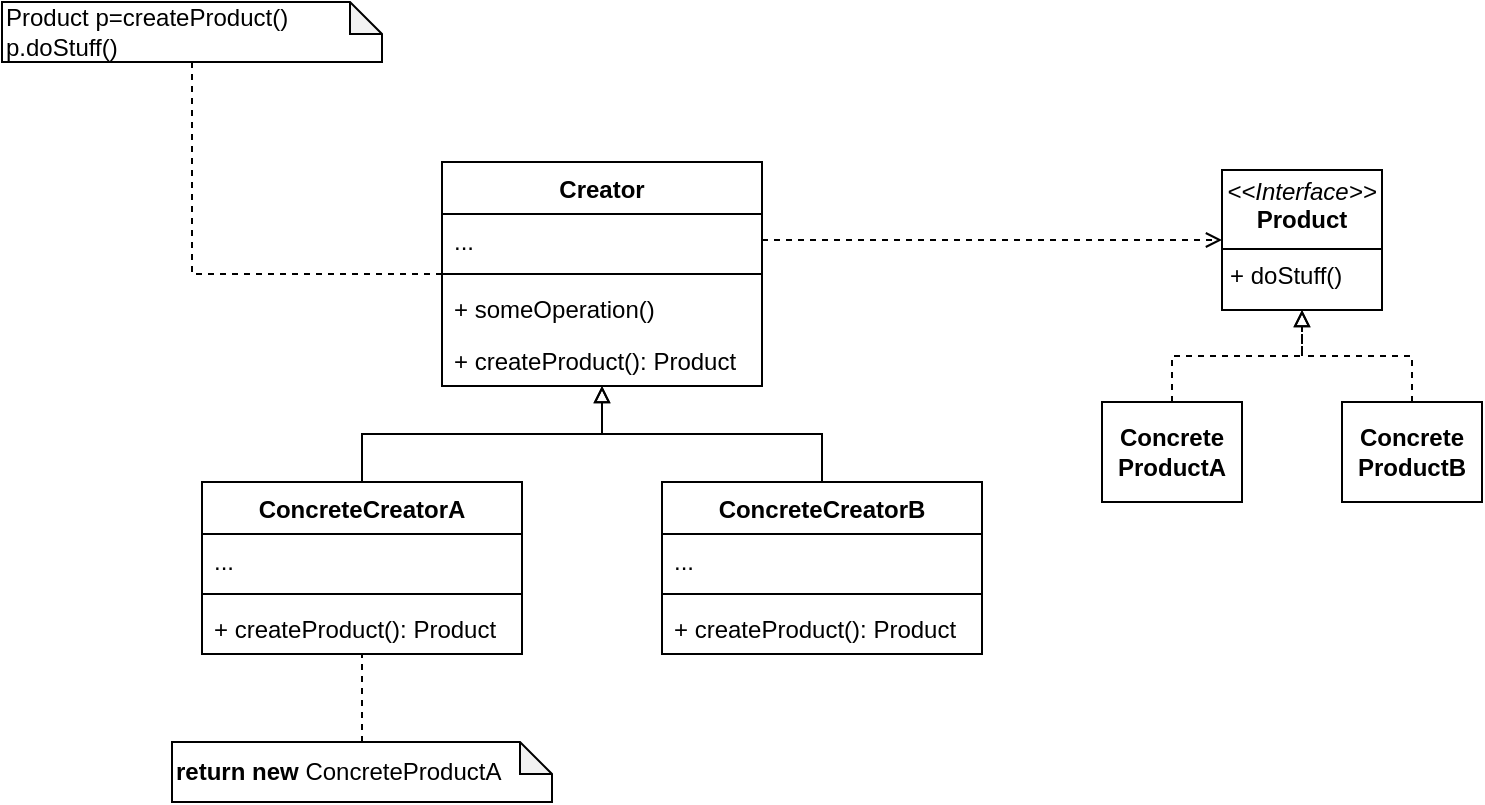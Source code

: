 <mxfile version="28.2.3" pages="3">
  <diagram name="Factory Method" id="kYHiMZBp8th3beZWm-x_">
    <mxGraphModel dx="1488" dy="959" grid="1" gridSize="10" guides="1" tooltips="1" connect="1" arrows="1" fold="1" page="1" pageScale="1" pageWidth="900" pageHeight="1600" math="0" shadow="0">
      <root>
        <mxCell id="0" />
        <mxCell id="1" parent="0" />
        <mxCell id="7alFnW5VCSSnhmshvdWJ-1" value="Creator" style="swimlane;fontStyle=1;align=center;verticalAlign=top;childLayout=stackLayout;horizontal=1;startSize=26;horizontalStack=0;resizeParent=1;resizeParentMax=0;resizeLast=0;collapsible=1;marginBottom=0;whiteSpace=wrap;html=1;" parent="1" vertex="1">
          <mxGeometry x="280" y="720" width="160" height="112" as="geometry" />
        </mxCell>
        <mxCell id="7alFnW5VCSSnhmshvdWJ-2" value="..." style="text;strokeColor=none;fillColor=none;align=left;verticalAlign=top;spacingLeft=4;spacingRight=4;overflow=hidden;rotatable=0;points=[[0,0.5],[1,0.5]];portConstraint=eastwest;whiteSpace=wrap;html=1;" parent="7alFnW5VCSSnhmshvdWJ-1" vertex="1">
          <mxGeometry y="26" width="160" height="26" as="geometry" />
        </mxCell>
        <mxCell id="7alFnW5VCSSnhmshvdWJ-3" value="" style="line;strokeWidth=1;fillColor=none;align=left;verticalAlign=middle;spacingTop=-1;spacingLeft=3;spacingRight=3;rotatable=0;labelPosition=right;points=[];portConstraint=eastwest;strokeColor=inherit;" parent="7alFnW5VCSSnhmshvdWJ-1" vertex="1">
          <mxGeometry y="52" width="160" height="8" as="geometry" />
        </mxCell>
        <mxCell id="7alFnW5VCSSnhmshvdWJ-4" value="+ someOperation()" style="text;strokeColor=none;fillColor=none;align=left;verticalAlign=top;spacingLeft=4;spacingRight=4;overflow=hidden;rotatable=0;points=[[0,0.5],[1,0.5]];portConstraint=eastwest;whiteSpace=wrap;html=1;" parent="7alFnW5VCSSnhmshvdWJ-1" vertex="1">
          <mxGeometry y="60" width="160" height="26" as="geometry" />
        </mxCell>
        <mxCell id="7alFnW5VCSSnhmshvdWJ-5" value="+ createProduct(): Product" style="text;strokeColor=none;fillColor=none;align=left;verticalAlign=top;spacingLeft=4;spacingRight=4;overflow=hidden;rotatable=0;points=[[0,0.5],[1,0.5]];portConstraint=eastwest;whiteSpace=wrap;html=1;" parent="7alFnW5VCSSnhmshvdWJ-1" vertex="1">
          <mxGeometry y="86" width="160" height="26" as="geometry" />
        </mxCell>
        <mxCell id="7alFnW5VCSSnhmshvdWJ-6" value="&lt;p style=&quot;margin:0px;margin-top:4px;text-align:center;&quot;&gt;&lt;i&gt;&amp;lt;&amp;lt;Interface&amp;gt;&amp;gt;&lt;/i&gt;&lt;br&gt;&lt;b&gt;Product&lt;/b&gt;&lt;/p&gt;&lt;hr size=&quot;1&quot; style=&quot;border-style:solid;&quot;&gt;&lt;p style=&quot;margin:0px;margin-left:4px;&quot;&gt;+ doStuff()&lt;/p&gt;" style="verticalAlign=top;align=left;overflow=fill;html=1;whiteSpace=wrap;" parent="1" vertex="1">
          <mxGeometry x="670" y="724" width="80" height="70" as="geometry" />
        </mxCell>
        <mxCell id="7alFnW5VCSSnhmshvdWJ-16" style="edgeStyle=orthogonalEdgeStyle;rounded=0;orthogonalLoop=1;jettySize=auto;html=1;endArrow=block;endFill=0;" parent="1" source="7alFnW5VCSSnhmshvdWJ-7" target="7alFnW5VCSSnhmshvdWJ-1" edge="1">
          <mxGeometry relative="1" as="geometry" />
        </mxCell>
        <mxCell id="7alFnW5VCSSnhmshvdWJ-7" value="ConcreteCreatorA" style="swimlane;fontStyle=1;align=center;verticalAlign=top;childLayout=stackLayout;horizontal=1;startSize=26;horizontalStack=0;resizeParent=1;resizeParentMax=0;resizeLast=0;collapsible=1;marginBottom=0;whiteSpace=wrap;html=1;" parent="1" vertex="1">
          <mxGeometry x="160" y="880" width="160" height="86" as="geometry" />
        </mxCell>
        <mxCell id="7alFnW5VCSSnhmshvdWJ-8" value="..." style="text;strokeColor=none;fillColor=none;align=left;verticalAlign=top;spacingLeft=4;spacingRight=4;overflow=hidden;rotatable=0;points=[[0,0.5],[1,0.5]];portConstraint=eastwest;whiteSpace=wrap;html=1;" parent="7alFnW5VCSSnhmshvdWJ-7" vertex="1">
          <mxGeometry y="26" width="160" height="26" as="geometry" />
        </mxCell>
        <mxCell id="7alFnW5VCSSnhmshvdWJ-9" value="" style="line;strokeWidth=1;fillColor=none;align=left;verticalAlign=middle;spacingTop=-1;spacingLeft=3;spacingRight=3;rotatable=0;labelPosition=right;points=[];portConstraint=eastwest;strokeColor=inherit;" parent="7alFnW5VCSSnhmshvdWJ-7" vertex="1">
          <mxGeometry y="52" width="160" height="8" as="geometry" />
        </mxCell>
        <mxCell id="7alFnW5VCSSnhmshvdWJ-11" value="+ createProduct(): Product" style="text;strokeColor=none;fillColor=none;align=left;verticalAlign=top;spacingLeft=4;spacingRight=4;overflow=hidden;rotatable=0;points=[[0,0.5],[1,0.5]];portConstraint=eastwest;whiteSpace=wrap;html=1;" parent="7alFnW5VCSSnhmshvdWJ-7" vertex="1">
          <mxGeometry y="60" width="160" height="26" as="geometry" />
        </mxCell>
        <mxCell id="7alFnW5VCSSnhmshvdWJ-17" style="edgeStyle=orthogonalEdgeStyle;rounded=0;orthogonalLoop=1;jettySize=auto;html=1;endArrow=block;endFill=0;" parent="1" source="7alFnW5VCSSnhmshvdWJ-12" target="7alFnW5VCSSnhmshvdWJ-1" edge="1">
          <mxGeometry relative="1" as="geometry" />
        </mxCell>
        <mxCell id="7alFnW5VCSSnhmshvdWJ-12" value="ConcreteCreatorB" style="swimlane;fontStyle=1;align=center;verticalAlign=top;childLayout=stackLayout;horizontal=1;startSize=26;horizontalStack=0;resizeParent=1;resizeParentMax=0;resizeLast=0;collapsible=1;marginBottom=0;whiteSpace=wrap;html=1;" parent="1" vertex="1">
          <mxGeometry x="390" y="880" width="160" height="86" as="geometry" />
        </mxCell>
        <mxCell id="7alFnW5VCSSnhmshvdWJ-13" value="..." style="text;strokeColor=none;fillColor=none;align=left;verticalAlign=top;spacingLeft=4;spacingRight=4;overflow=hidden;rotatable=0;points=[[0,0.5],[1,0.5]];portConstraint=eastwest;whiteSpace=wrap;html=1;" parent="7alFnW5VCSSnhmshvdWJ-12" vertex="1">
          <mxGeometry y="26" width="160" height="26" as="geometry" />
        </mxCell>
        <mxCell id="7alFnW5VCSSnhmshvdWJ-14" value="" style="line;strokeWidth=1;fillColor=none;align=left;verticalAlign=middle;spacingTop=-1;spacingLeft=3;spacingRight=3;rotatable=0;labelPosition=right;points=[];portConstraint=eastwest;strokeColor=inherit;" parent="7alFnW5VCSSnhmshvdWJ-12" vertex="1">
          <mxGeometry y="52" width="160" height="8" as="geometry" />
        </mxCell>
        <mxCell id="7alFnW5VCSSnhmshvdWJ-15" value="+ createProduct(): Product" style="text;strokeColor=none;fillColor=none;align=left;verticalAlign=top;spacingLeft=4;spacingRight=4;overflow=hidden;rotatable=0;points=[[0,0.5],[1,0.5]];portConstraint=eastwest;whiteSpace=wrap;html=1;" parent="7alFnW5VCSSnhmshvdWJ-12" vertex="1">
          <mxGeometry y="60" width="160" height="26" as="geometry" />
        </mxCell>
        <mxCell id="7alFnW5VCSSnhmshvdWJ-24" style="edgeStyle=orthogonalEdgeStyle;rounded=0;orthogonalLoop=1;jettySize=auto;html=1;endArrow=block;endFill=0;dashed=1;" parent="1" source="7alFnW5VCSSnhmshvdWJ-22" target="7alFnW5VCSSnhmshvdWJ-6" edge="1">
          <mxGeometry relative="1" as="geometry" />
        </mxCell>
        <mxCell id="7alFnW5VCSSnhmshvdWJ-22" value="&lt;b&gt;Concrete&lt;/b&gt;&lt;div&gt;&lt;b&gt;ProductA&lt;/b&gt;&lt;/div&gt;" style="html=1;whiteSpace=wrap;" parent="1" vertex="1">
          <mxGeometry x="610" y="840" width="70" height="50" as="geometry" />
        </mxCell>
        <mxCell id="7alFnW5VCSSnhmshvdWJ-25" style="edgeStyle=orthogonalEdgeStyle;rounded=0;orthogonalLoop=1;jettySize=auto;html=1;endArrow=block;endFill=0;dashed=1;" parent="1" source="7alFnW5VCSSnhmshvdWJ-23" target="7alFnW5VCSSnhmshvdWJ-6" edge="1">
          <mxGeometry relative="1" as="geometry" />
        </mxCell>
        <mxCell id="7alFnW5VCSSnhmshvdWJ-23" value="&lt;b&gt;Concrete&lt;/b&gt;&lt;div&gt;&lt;b&gt;ProductB&lt;/b&gt;&lt;/div&gt;" style="html=1;whiteSpace=wrap;" parent="1" vertex="1">
          <mxGeometry x="730" y="840" width="70" height="50" as="geometry" />
        </mxCell>
        <mxCell id="7alFnW5VCSSnhmshvdWJ-26" style="edgeStyle=orthogonalEdgeStyle;rounded=0;orthogonalLoop=1;jettySize=auto;html=1;endArrow=open;endFill=0;dashed=1;" parent="1" source="7alFnW5VCSSnhmshvdWJ-2" target="7alFnW5VCSSnhmshvdWJ-6" edge="1">
          <mxGeometry relative="1" as="geometry" />
        </mxCell>
        <mxCell id="7alFnW5VCSSnhmshvdWJ-28" style="edgeStyle=orthogonalEdgeStyle;rounded=0;orthogonalLoop=1;jettySize=auto;html=1;endArrow=none;endFill=0;dashed=1;" parent="1" source="7alFnW5VCSSnhmshvdWJ-27" target="7alFnW5VCSSnhmshvdWJ-7" edge="1">
          <mxGeometry relative="1" as="geometry">
            <Array as="points">
              <mxPoint x="240" y="980" />
              <mxPoint x="240" y="980" />
            </Array>
          </mxGeometry>
        </mxCell>
        <mxCell id="7alFnW5VCSSnhmshvdWJ-27" value="&lt;b&gt;return new &lt;/b&gt;ConcreteProductA" style="shape=note;whiteSpace=wrap;html=1;backgroundOutline=1;darkOpacity=0.05;size=16;align=left;" parent="1" vertex="1">
          <mxGeometry x="145" y="1010" width="190" height="30" as="geometry" />
        </mxCell>
        <mxCell id="7alFnW5VCSSnhmshvdWJ-29" value="Product p=createProduct()&lt;div&gt;p.doStuff()&lt;/div&gt;" style="shape=note;whiteSpace=wrap;html=1;backgroundOutline=1;darkOpacity=0.05;size=16;align=left;" parent="1" vertex="1">
          <mxGeometry x="60" y="640" width="190" height="30" as="geometry" />
        </mxCell>
        <mxCell id="7alFnW5VCSSnhmshvdWJ-30" style="edgeStyle=orthogonalEdgeStyle;rounded=0;orthogonalLoop=1;jettySize=auto;html=1;endArrow=none;endFill=0;dashed=1;" parent="1" source="7alFnW5VCSSnhmshvdWJ-1" target="7alFnW5VCSSnhmshvdWJ-29" edge="1">
          <mxGeometry relative="1" as="geometry">
            <mxPoint x="120" y="764" as="sourcePoint" />
            <mxPoint x="120" y="720" as="targetPoint" />
            <Array as="points" />
          </mxGeometry>
        </mxCell>
      </root>
    </mxGraphModel>
  </diagram>
  <diagram id="WYg5YnR3qNkvlIl_tSnX" name="Abstract Factory">
    <mxGraphModel dx="1026" dy="661" grid="1" gridSize="10" guides="1" tooltips="1" connect="1" arrows="1" fold="1" page="1" pageScale="1" pageWidth="900" pageHeight="1600" math="0" shadow="0">
      <root>
        <mxCell id="0" />
        <mxCell id="1" parent="0" />
        <mxCell id="iEs2ZPAvLxiQu3NXIdhM-13" style="edgeStyle=orthogonalEdgeStyle;rounded=0;orthogonalLoop=1;jettySize=auto;html=1;endArrow=open;endFill=0;dashed=1;" edge="1" parent="1" source="cqnd3F6IRIgU9M_BcA-T-1" target="iEs2ZPAvLxiQu3NXIdhM-3">
          <mxGeometry relative="1" as="geometry">
            <Array as="points">
              <mxPoint x="385" y="290" />
            </Array>
          </mxGeometry>
        </mxCell>
        <mxCell id="iEs2ZPAvLxiQu3NXIdhM-15" style="edgeStyle=orthogonalEdgeStyle;rounded=0;orthogonalLoop=1;jettySize=auto;html=1;endArrow=block;endFill=0;dashed=1;" edge="1" parent="1" source="cqnd3F6IRIgU9M_BcA-T-1" target="cqnd3F6IRIgU9M_BcA-T-12">
          <mxGeometry relative="1" as="geometry" />
        </mxCell>
        <mxCell id="cqnd3F6IRIgU9M_BcA-T-1" value="ConcreteFactory1" style="swimlane;fontStyle=1;align=center;verticalAlign=top;childLayout=stackLayout;horizontal=1;startSize=26;horizontalStack=0;resizeParent=1;resizeParentMax=0;resizeLast=0;collapsible=1;marginBottom=0;whiteSpace=wrap;html=1;" vertex="1" parent="1">
          <mxGeometry x="510" y="250" width="180" height="112" as="geometry" />
        </mxCell>
        <mxCell id="cqnd3F6IRIgU9M_BcA-T-2" value="..." style="text;strokeColor=none;fillColor=none;align=left;verticalAlign=top;spacingLeft=4;spacingRight=4;overflow=hidden;rotatable=0;points=[[0,0.5],[1,0.5]];portConstraint=eastwest;whiteSpace=wrap;html=1;" vertex="1" parent="cqnd3F6IRIgU9M_BcA-T-1">
          <mxGeometry y="26" width="180" height="26" as="geometry" />
        </mxCell>
        <mxCell id="cqnd3F6IRIgU9M_BcA-T-3" value="" style="line;strokeWidth=1;fillColor=none;align=left;verticalAlign=middle;spacingTop=-1;spacingLeft=3;spacingRight=3;rotatable=0;labelPosition=right;points=[];portConstraint=eastwest;strokeColor=inherit;" vertex="1" parent="cqnd3F6IRIgU9M_BcA-T-1">
          <mxGeometry y="52" width="180" height="8" as="geometry" />
        </mxCell>
        <mxCell id="cqnd3F6IRIgU9M_BcA-T-5" value="+ createProductA(): ProductA" style="text;strokeColor=none;fillColor=none;align=left;verticalAlign=top;spacingLeft=4;spacingRight=4;overflow=hidden;rotatable=0;points=[[0,0.5],[1,0.5]];portConstraint=eastwest;whiteSpace=wrap;html=1;" vertex="1" parent="cqnd3F6IRIgU9M_BcA-T-1">
          <mxGeometry y="60" width="180" height="26" as="geometry" />
        </mxCell>
        <mxCell id="cqnd3F6IRIgU9M_BcA-T-6" value="+ createProductB(): ProductB" style="text;strokeColor=none;fillColor=none;align=left;verticalAlign=top;spacingLeft=4;spacingRight=4;overflow=hidden;rotatable=0;points=[[0,0.5],[1,0.5]];portConstraint=eastwest;whiteSpace=wrap;html=1;" vertex="1" parent="cqnd3F6IRIgU9M_BcA-T-1">
          <mxGeometry y="86" width="180" height="26" as="geometry" />
        </mxCell>
        <mxCell id="iEs2ZPAvLxiQu3NXIdhM-11" style="edgeStyle=orthogonalEdgeStyle;rounded=0;orthogonalLoop=1;jettySize=auto;html=1;endArrow=open;endFill=0;dashed=1;" edge="1" parent="1" source="cqnd3F6IRIgU9M_BcA-T-7" target="iEs2ZPAvLxiQu3NXIdhM-5">
          <mxGeometry relative="1" as="geometry">
            <Array as="points">
              <mxPoint x="385" y="616" />
            </Array>
          </mxGeometry>
        </mxCell>
        <mxCell id="iEs2ZPAvLxiQu3NXIdhM-12" style="edgeStyle=orthogonalEdgeStyle;rounded=0;orthogonalLoop=1;jettySize=auto;html=1;endArrow=open;endFill=0;dashed=1;" edge="1" parent="1" source="cqnd3F6IRIgU9M_BcA-T-7" target="iEs2ZPAvLxiQu3NXIdhM-4">
          <mxGeometry relative="1" as="geometry">
            <Array as="points">
              <mxPoint x="285" y="616" />
            </Array>
          </mxGeometry>
        </mxCell>
        <mxCell id="iEs2ZPAvLxiQu3NXIdhM-16" style="edgeStyle=orthogonalEdgeStyle;rounded=0;orthogonalLoop=1;jettySize=auto;html=1;endArrow=block;endFill=0;dashed=1;" edge="1" parent="1" source="cqnd3F6IRIgU9M_BcA-T-7" target="cqnd3F6IRIgU9M_BcA-T-12">
          <mxGeometry relative="1" as="geometry" />
        </mxCell>
        <mxCell id="cqnd3F6IRIgU9M_BcA-T-7" value="ConcreteFactory2" style="swimlane;fontStyle=1;align=center;verticalAlign=top;childLayout=stackLayout;horizontal=1;startSize=26;horizontalStack=0;resizeParent=1;resizeParentMax=0;resizeLast=0;collapsible=1;marginBottom=0;whiteSpace=wrap;html=1;" vertex="1" parent="1">
          <mxGeometry x="510" y="560" width="180" height="112" as="geometry" />
        </mxCell>
        <mxCell id="cqnd3F6IRIgU9M_BcA-T-8" value="..." style="text;strokeColor=none;fillColor=none;align=left;verticalAlign=top;spacingLeft=4;spacingRight=4;overflow=hidden;rotatable=0;points=[[0,0.5],[1,0.5]];portConstraint=eastwest;whiteSpace=wrap;html=1;" vertex="1" parent="cqnd3F6IRIgU9M_BcA-T-7">
          <mxGeometry y="26" width="180" height="26" as="geometry" />
        </mxCell>
        <mxCell id="cqnd3F6IRIgU9M_BcA-T-9" value="" style="line;strokeWidth=1;fillColor=none;align=left;verticalAlign=middle;spacingTop=-1;spacingLeft=3;spacingRight=3;rotatable=0;labelPosition=right;points=[];portConstraint=eastwest;strokeColor=inherit;" vertex="1" parent="cqnd3F6IRIgU9M_BcA-T-7">
          <mxGeometry y="52" width="180" height="8" as="geometry" />
        </mxCell>
        <mxCell id="cqnd3F6IRIgU9M_BcA-T-10" value="+ createProductA(): ProductA" style="text;strokeColor=none;fillColor=none;align=left;verticalAlign=top;spacingLeft=4;spacingRight=4;overflow=hidden;rotatable=0;points=[[0,0.5],[1,0.5]];portConstraint=eastwest;whiteSpace=wrap;html=1;" vertex="1" parent="cqnd3F6IRIgU9M_BcA-T-7">
          <mxGeometry y="60" width="180" height="26" as="geometry" />
        </mxCell>
        <mxCell id="cqnd3F6IRIgU9M_BcA-T-11" value="+ createProductB(): ProductB" style="text;strokeColor=none;fillColor=none;align=left;verticalAlign=top;spacingLeft=4;spacingRight=4;overflow=hidden;rotatable=0;points=[[0,0.5],[1,0.5]];portConstraint=eastwest;whiteSpace=wrap;html=1;" vertex="1" parent="cqnd3F6IRIgU9M_BcA-T-7">
          <mxGeometry y="86" width="180" height="26" as="geometry" />
        </mxCell>
        <mxCell id="cqnd3F6IRIgU9M_BcA-T-12" value="&lt;p style=&quot;margin:0px;margin-top:4px;text-align:center;&quot;&gt;&lt;i&gt;&amp;lt;&amp;lt;Interface&amp;gt;&amp;gt;&lt;/i&gt;&lt;br&gt;&lt;b&gt;AbstractFactory&lt;/b&gt;&lt;/p&gt;&lt;hr size=&quot;1&quot; style=&quot;border-style:solid;&quot;&gt;&lt;p style=&quot;margin:0px;margin-left:4px;&quot;&gt;&lt;/p&gt;&lt;p style=&quot;margin:0px;margin-left:4px;&quot;&gt;+ createProductA(): ProductA&lt;/p&gt;&lt;p style=&quot;margin:0px;margin-left:4px;&quot;&gt;+ createProductB(): ProductB&lt;/p&gt;" style="verticalAlign=top;align=left;overflow=fill;html=1;whiteSpace=wrap;" vertex="1" parent="1">
          <mxGeometry x="510" y="411" width="180" height="90" as="geometry" />
        </mxCell>
        <mxCell id="iEs2ZPAvLxiQu3NXIdhM-24" style="edgeStyle=orthogonalEdgeStyle;rounded=0;orthogonalLoop=1;jettySize=auto;html=1;endArrow=open;endFill=0;" edge="1" parent="1" source="cqnd3F6IRIgU9M_BcA-T-13" target="cqnd3F6IRIgU9M_BcA-T-12">
          <mxGeometry relative="1" as="geometry" />
        </mxCell>
        <mxCell id="cqnd3F6IRIgU9M_BcA-T-13" value="Client" style="swimlane;fontStyle=1;align=center;verticalAlign=top;childLayout=stackLayout;horizontal=1;startSize=26;horizontalStack=0;resizeParent=1;resizeParentMax=0;resizeLast=0;collapsible=1;marginBottom=0;whiteSpace=wrap;html=1;" vertex="1" parent="1">
          <mxGeometry x="760" y="400" width="180" height="112" as="geometry" />
        </mxCell>
        <mxCell id="cqnd3F6IRIgU9M_BcA-T-14" value="- factory: AbstractFactory" style="text;strokeColor=none;fillColor=none;align=left;verticalAlign=top;spacingLeft=4;spacingRight=4;overflow=hidden;rotatable=0;points=[[0,0.5],[1,0.5]];portConstraint=eastwest;whiteSpace=wrap;html=1;" vertex="1" parent="cqnd3F6IRIgU9M_BcA-T-13">
          <mxGeometry y="26" width="180" height="26" as="geometry" />
        </mxCell>
        <mxCell id="cqnd3F6IRIgU9M_BcA-T-15" value="" style="line;strokeWidth=1;fillColor=none;align=left;verticalAlign=middle;spacingTop=-1;spacingLeft=3;spacingRight=3;rotatable=0;labelPosition=right;points=[];portConstraint=eastwest;strokeColor=inherit;" vertex="1" parent="cqnd3F6IRIgU9M_BcA-T-13">
          <mxGeometry y="52" width="180" height="8" as="geometry" />
        </mxCell>
        <mxCell id="cqnd3F6IRIgU9M_BcA-T-16" value="+ Client(f: AbstractFactory)" style="text;strokeColor=none;fillColor=none;align=left;verticalAlign=top;spacingLeft=4;spacingRight=4;overflow=hidden;rotatable=0;points=[[0,0.5],[1,0.5]];portConstraint=eastwest;whiteSpace=wrap;html=1;" vertex="1" parent="cqnd3F6IRIgU9M_BcA-T-13">
          <mxGeometry y="60" width="180" height="26" as="geometry" />
        </mxCell>
        <mxCell id="cqnd3F6IRIgU9M_BcA-T-17" value="+ someOperation()" style="text;strokeColor=none;fillColor=none;align=left;verticalAlign=top;spacingLeft=4;spacingRight=4;overflow=hidden;rotatable=0;points=[[0,0.5],[1,0.5]];portConstraint=eastwest;whiteSpace=wrap;html=1;" vertex="1" parent="cqnd3F6IRIgU9M_BcA-T-13">
          <mxGeometry y="86" width="180" height="26" as="geometry" />
        </mxCell>
        <mxCell id="iEs2ZPAvLxiQu3NXIdhM-23" style="edgeStyle=orthogonalEdgeStyle;rounded=0;orthogonalLoop=1;jettySize=auto;html=1;dashed=1;endArrow=none;endFill=0;" edge="1" parent="1" source="iEs2ZPAvLxiQu3NXIdhM-1" target="cqnd3F6IRIgU9M_BcA-T-13">
          <mxGeometry relative="1" as="geometry" />
        </mxCell>
        <mxCell id="iEs2ZPAvLxiQu3NXIdhM-1" value="ProductA pa=factory.createProductA()" style="shape=note;whiteSpace=wrap;html=1;backgroundOutline=1;darkOpacity=0.05;size=16;align=left;" vertex="1" parent="1">
          <mxGeometry x="737.5" y="580" width="225" height="30" as="geometry" />
        </mxCell>
        <mxCell id="iEs2ZPAvLxiQu3NXIdhM-20" style="edgeStyle=orthogonalEdgeStyle;rounded=0;orthogonalLoop=1;jettySize=auto;html=1;endArrow=block;endFill=0;" edge="1" parent="1" source="iEs2ZPAvLxiQu3NXIdhM-2" target="iEs2ZPAvLxiQu3NXIdhM-6">
          <mxGeometry relative="1" as="geometry" />
        </mxCell>
        <mxCell id="iEs2ZPAvLxiQu3NXIdhM-2" value="&lt;b&gt;Concrete&lt;/b&gt;&lt;div&gt;&lt;b&gt;ProductA1&lt;/b&gt;&lt;/div&gt;" style="html=1;whiteSpace=wrap;" vertex="1" parent="1">
          <mxGeometry x="250" y="342" width="70" height="48" as="geometry" />
        </mxCell>
        <mxCell id="iEs2ZPAvLxiQu3NXIdhM-19" style="edgeStyle=orthogonalEdgeStyle;rounded=0;orthogonalLoop=1;jettySize=auto;html=1;endArrow=block;endFill=0;" edge="1" parent="1" source="iEs2ZPAvLxiQu3NXIdhM-3" target="iEs2ZPAvLxiQu3NXIdhM-7">
          <mxGeometry relative="1" as="geometry" />
        </mxCell>
        <mxCell id="iEs2ZPAvLxiQu3NXIdhM-3" value="&lt;b&gt;Concrete&lt;/b&gt;&lt;div&gt;&lt;b&gt;ProductB1&lt;/b&gt;&lt;/div&gt;" style="html=1;whiteSpace=wrap;" vertex="1" parent="1">
          <mxGeometry x="350" y="342" width="70" height="48" as="geometry" />
        </mxCell>
        <mxCell id="iEs2ZPAvLxiQu3NXIdhM-21" style="edgeStyle=orthogonalEdgeStyle;rounded=0;orthogonalLoop=1;jettySize=auto;html=1;endArrow=block;endFill=0;" edge="1" parent="1" source="iEs2ZPAvLxiQu3NXIdhM-4" target="iEs2ZPAvLxiQu3NXIdhM-6">
          <mxGeometry relative="1" as="geometry" />
        </mxCell>
        <mxCell id="iEs2ZPAvLxiQu3NXIdhM-4" value="&lt;b&gt;Concrete&lt;/b&gt;&lt;div&gt;&lt;b&gt;ProductA2&lt;/b&gt;&lt;/div&gt;" style="html=1;whiteSpace=wrap;" vertex="1" parent="1">
          <mxGeometry x="250" y="512" width="70" height="48" as="geometry" />
        </mxCell>
        <mxCell id="iEs2ZPAvLxiQu3NXIdhM-22" style="edgeStyle=orthogonalEdgeStyle;rounded=0;orthogonalLoop=1;jettySize=auto;html=1;endArrow=block;endFill=0;" edge="1" parent="1" source="iEs2ZPAvLxiQu3NXIdhM-5" target="iEs2ZPAvLxiQu3NXIdhM-7">
          <mxGeometry relative="1" as="geometry" />
        </mxCell>
        <mxCell id="iEs2ZPAvLxiQu3NXIdhM-5" value="&lt;b&gt;Concrete&lt;/b&gt;&lt;div&gt;&lt;b&gt;ProductB2&lt;/b&gt;&lt;/div&gt;" style="html=1;whiteSpace=wrap;" vertex="1" parent="1">
          <mxGeometry x="350" y="512" width="70" height="48" as="geometry" />
        </mxCell>
        <mxCell id="iEs2ZPAvLxiQu3NXIdhM-6" value="&lt;div&gt;&lt;b&gt;Abstract&lt;/b&gt;&lt;/div&gt;&lt;div&gt;&lt;b&gt;ProductA1&lt;/b&gt;&lt;/div&gt;" style="html=1;whiteSpace=wrap;" vertex="1" parent="1">
          <mxGeometry x="250" y="429" width="70" height="48" as="geometry" />
        </mxCell>
        <mxCell id="iEs2ZPAvLxiQu3NXIdhM-7" value="&lt;div&gt;&lt;b&gt;Abstract&lt;/b&gt;&lt;/div&gt;&lt;div&gt;&lt;b&gt;ProductA1&lt;/b&gt;&lt;/div&gt;" style="html=1;whiteSpace=wrap;" vertex="1" parent="1">
          <mxGeometry x="350" y="429" width="70" height="48" as="geometry" />
        </mxCell>
        <mxCell id="iEs2ZPAvLxiQu3NXIdhM-9" style="edgeStyle=orthogonalEdgeStyle;rounded=0;orthogonalLoop=1;jettySize=auto;html=1;endArrow=none;endFill=0;dashed=1;" edge="1" parent="1" source="iEs2ZPAvLxiQu3NXIdhM-8" target="cqnd3F6IRIgU9M_BcA-T-10">
          <mxGeometry relative="1" as="geometry" />
        </mxCell>
        <mxCell id="iEs2ZPAvLxiQu3NXIdhM-8" value="&lt;b&gt;return new &lt;/b&gt;ConcreteProductA2()" style="shape=note;whiteSpace=wrap;html=1;backgroundOutline=1;darkOpacity=0.05;size=16;align=left;" vertex="1" parent="1">
          <mxGeometry x="290" y="642" width="130" height="30" as="geometry" />
        </mxCell>
        <mxCell id="iEs2ZPAvLxiQu3NXIdhM-14" style="edgeStyle=orthogonalEdgeStyle;rounded=0;orthogonalLoop=1;jettySize=auto;html=1;endArrow=open;endFill=0;dashed=1;" edge="1" parent="1" source="cqnd3F6IRIgU9M_BcA-T-2" target="iEs2ZPAvLxiQu3NXIdhM-2">
          <mxGeometry relative="1" as="geometry">
            <Array as="points">
              <mxPoint x="285" y="290" />
            </Array>
          </mxGeometry>
        </mxCell>
      </root>
    </mxGraphModel>
  </diagram>
  <diagram id="PtVDTIqqqCsPjURYM84f" name="Builder">
    <mxGraphModel dx="1488" dy="2559" grid="1" gridSize="10" guides="1" tooltips="1" connect="1" arrows="1" fold="1" page="1" pageScale="1" pageWidth="900" pageHeight="1600" math="0" shadow="0">
      <root>
        <mxCell id="0" />
        <mxCell id="1" parent="0" />
        <mxCell id="6UfOaWQJVNkXWik-x85A-7" style="edgeStyle=orthogonalEdgeStyle;rounded=0;orthogonalLoop=1;jettySize=auto;html=1;endArrow=open;endFill=0;" edge="1" parent="1" source="KwbCYUTFtWcE200o6Oby-1" target="KwbCYUTFtWcE200o6Oby-2">
          <mxGeometry relative="1" as="geometry" />
        </mxCell>
        <mxCell id="KwbCYUTFtWcE200o6Oby-1" value="&lt;b&gt;Client&lt;/b&gt;" style="html=1;whiteSpace=wrap;" vertex="1" parent="1">
          <mxGeometry x="480" y="90" width="60" height="30" as="geometry" />
        </mxCell>
        <mxCell id="6UfOaWQJVNkXWik-x85A-6" style="edgeStyle=orthogonalEdgeStyle;rounded=0;orthogonalLoop=1;jettySize=auto;html=1;endArrow=open;endFill=0;" edge="1" parent="1" source="KwbCYUTFtWcE200o6Oby-2" target="KwbCYUTFtWcE200o6Oby-8">
          <mxGeometry relative="1" as="geometry" />
        </mxCell>
        <mxCell id="KwbCYUTFtWcE200o6Oby-2" value="Director" style="swimlane;fontStyle=1;align=center;verticalAlign=top;childLayout=stackLayout;horizontal=1;startSize=26;horizontalStack=0;resizeParent=1;resizeParentMax=0;resizeLast=0;collapsible=1;marginBottom=0;whiteSpace=wrap;html=1;" vertex="1" parent="1">
          <mxGeometry x="660" y="158" width="160" height="138" as="geometry" />
        </mxCell>
        <mxCell id="KwbCYUTFtWcE200o6Oby-3" value="- builder: Builder" style="text;strokeColor=none;fillColor=none;align=left;verticalAlign=top;spacingLeft=4;spacingRight=4;overflow=hidden;rotatable=0;points=[[0,0.5],[1,0.5]];portConstraint=eastwest;whiteSpace=wrap;html=1;" vertex="1" parent="KwbCYUTFtWcE200o6Oby-2">
          <mxGeometry y="26" width="160" height="26" as="geometry" />
        </mxCell>
        <mxCell id="KwbCYUTFtWcE200o6Oby-4" value="" style="line;strokeWidth=1;fillColor=none;align=left;verticalAlign=middle;spacingTop=-1;spacingLeft=3;spacingRight=3;rotatable=0;labelPosition=right;points=[];portConstraint=eastwest;strokeColor=inherit;" vertex="1" parent="KwbCYUTFtWcE200o6Oby-2">
          <mxGeometry y="52" width="160" height="8" as="geometry" />
        </mxCell>
        <mxCell id="KwbCYUTFtWcE200o6Oby-5" value="+ Director(builder)" style="text;strokeColor=none;fillColor=none;align=left;verticalAlign=top;spacingLeft=4;spacingRight=4;overflow=hidden;rotatable=0;points=[[0,0.5],[1,0.5]];portConstraint=eastwest;whiteSpace=wrap;html=1;" vertex="1" parent="KwbCYUTFtWcE200o6Oby-2">
          <mxGeometry y="60" width="160" height="26" as="geometry" />
        </mxCell>
        <mxCell id="KwbCYUTFtWcE200o6Oby-6" value="+ changeBuilder(builder)" style="text;strokeColor=none;fillColor=none;align=left;verticalAlign=top;spacingLeft=4;spacingRight=4;overflow=hidden;rotatable=0;points=[[0,0.5],[1,0.5]];portConstraint=eastwest;whiteSpace=wrap;html=1;" vertex="1" parent="KwbCYUTFtWcE200o6Oby-2">
          <mxGeometry y="86" width="160" height="26" as="geometry" />
        </mxCell>
        <mxCell id="KwbCYUTFtWcE200o6Oby-7" value="+ make(type)" style="text;strokeColor=none;fillColor=none;align=left;verticalAlign=top;spacingLeft=4;spacingRight=4;overflow=hidden;rotatable=0;points=[[0,0.5],[1,0.5]];portConstraint=eastwest;whiteSpace=wrap;html=1;" vertex="1" parent="KwbCYUTFtWcE200o6Oby-2">
          <mxGeometry y="112" width="160" height="26" as="geometry" />
        </mxCell>
        <mxCell id="KwbCYUTFtWcE200o6Oby-8" value="&lt;p style=&quot;margin:0px;margin-top:4px;text-align:center;&quot;&gt;&lt;i&gt;&amp;lt;&amp;lt;Interface&amp;gt;&amp;gt;&lt;/i&gt;&lt;br&gt;&lt;b&gt;Builder&lt;/b&gt;&lt;/p&gt;&lt;hr size=&quot;1&quot; style=&quot;border-style:solid;&quot;&gt;&lt;p style=&quot;margin:0px;margin-left:4px;&quot;&gt;+ reset()&lt;/p&gt;&lt;p style=&quot;margin:0px;margin-left:4px;&quot;&gt;+ buildStepA()&lt;/p&gt;&lt;p style=&quot;margin:0px;margin-left:4px;&quot;&gt;+ buildStepB()&lt;/p&gt;&lt;p style=&quot;margin:0px;margin-left:4px;&quot;&gt;+ buildStepZ()&lt;/p&gt;" style="verticalAlign=top;align=left;overflow=fill;html=1;whiteSpace=wrap;" vertex="1" parent="1">
          <mxGeometry x="370" y="170" width="100" height="114" as="geometry" />
        </mxCell>
        <mxCell id="6UfOaWQJVNkXWik-x85A-8" style="edgeStyle=orthogonalEdgeStyle;rounded=0;orthogonalLoop=1;jettySize=auto;html=1;endArrow=open;endFill=0;" edge="1" parent="1" source="KwbCYUTFtWcE200o6Oby-9" target="KwbCYUTFtWcE200o6Oby-29">
          <mxGeometry relative="1" as="geometry" />
        </mxCell>
        <mxCell id="6UfOaWQJVNkXWik-x85A-12" style="edgeStyle=orthogonalEdgeStyle;rounded=0;orthogonalLoop=1;jettySize=auto;html=1;dashed=1;endArrow=block;endFill=0;" edge="1" parent="1" source="KwbCYUTFtWcE200o6Oby-9" target="KwbCYUTFtWcE200o6Oby-8">
          <mxGeometry relative="1" as="geometry" />
        </mxCell>
        <mxCell id="KwbCYUTFtWcE200o6Oby-9" value="Concrete&lt;span style=&quot;background-color: transparent; color: light-dark(rgb(0, 0, 0), rgb(255, 255, 255));&quot;&gt;Builder1&lt;/span&gt;" style="swimlane;fontStyle=1;align=center;verticalAlign=top;childLayout=stackLayout;horizontal=1;startSize=26;horizontalStack=0;resizeParent=1;resizeParentMax=0;resizeLast=0;collapsible=1;marginBottom=0;whiteSpace=wrap;html=1;" vertex="1" parent="1">
          <mxGeometry x="230" y="340" width="150" height="190" as="geometry" />
        </mxCell>
        <mxCell id="KwbCYUTFtWcE200o6Oby-10" value="- result: Product1" style="text;strokeColor=none;fillColor=none;align=left;verticalAlign=top;spacingLeft=4;spacingRight=4;overflow=hidden;rotatable=0;points=[[0,0.5],[1,0.5]];portConstraint=eastwest;whiteSpace=wrap;html=1;" vertex="1" parent="KwbCYUTFtWcE200o6Oby-9">
          <mxGeometry y="26" width="150" height="26" as="geometry" />
        </mxCell>
        <mxCell id="KwbCYUTFtWcE200o6Oby-11" value="" style="line;strokeWidth=1;fillColor=none;align=left;verticalAlign=middle;spacingTop=-1;spacingLeft=3;spacingRight=3;rotatable=0;labelPosition=right;points=[];portConstraint=eastwest;strokeColor=inherit;" vertex="1" parent="KwbCYUTFtWcE200o6Oby-9">
          <mxGeometry y="52" width="150" height="8" as="geometry" />
        </mxCell>
        <mxCell id="KwbCYUTFtWcE200o6Oby-14" value="&lt;p style=&quot;margin: 0px 0px 0px 4px;&quot;&gt;+ reset()&lt;/p&gt;" style="text;strokeColor=none;fillColor=none;align=left;verticalAlign=top;spacingLeft=4;spacingRight=4;overflow=hidden;rotatable=0;points=[[0,0.5],[1,0.5]];portConstraint=eastwest;whiteSpace=wrap;html=1;" vertex="1" parent="KwbCYUTFtWcE200o6Oby-9">
          <mxGeometry y="60" width="150" height="26" as="geometry" />
        </mxCell>
        <mxCell id="KwbCYUTFtWcE200o6Oby-16" value="&lt;p style=&quot;margin: 0px 0px 0px 4px;&quot;&gt;+ buildStepA()&lt;/p&gt;" style="text;strokeColor=none;fillColor=none;align=left;verticalAlign=top;spacingLeft=4;spacingRight=4;overflow=hidden;rotatable=0;points=[[0,0.5],[1,0.5]];portConstraint=eastwest;whiteSpace=wrap;html=1;" vertex="1" parent="KwbCYUTFtWcE200o6Oby-9">
          <mxGeometry y="86" width="150" height="26" as="geometry" />
        </mxCell>
        <mxCell id="KwbCYUTFtWcE200o6Oby-17" value="&lt;p style=&quot;margin: 0px 0px 0px 4px;&quot;&gt;+ buildStepB()&lt;/p&gt;" style="text;strokeColor=none;fillColor=none;align=left;verticalAlign=top;spacingLeft=4;spacingRight=4;overflow=hidden;rotatable=0;points=[[0,0.5],[1,0.5]];portConstraint=eastwest;whiteSpace=wrap;html=1;" vertex="1" parent="KwbCYUTFtWcE200o6Oby-9">
          <mxGeometry y="112" width="150" height="26" as="geometry" />
        </mxCell>
        <mxCell id="KwbCYUTFtWcE200o6Oby-18" value="&lt;p style=&quot;margin: 0px 0px 0px 4px;&quot;&gt;+ buildStepZ()&lt;/p&gt;" style="text;strokeColor=none;fillColor=none;align=left;verticalAlign=top;spacingLeft=4;spacingRight=4;overflow=hidden;rotatable=0;points=[[0,0.5],[1,0.5]];portConstraint=eastwest;whiteSpace=wrap;html=1;" vertex="1" parent="KwbCYUTFtWcE200o6Oby-9">
          <mxGeometry y="138" width="150" height="26" as="geometry" />
        </mxCell>
        <mxCell id="KwbCYUTFtWcE200o6Oby-26" value="&lt;p style=&quot;margin: 0px 0px 0px 4px;&quot;&gt;+ getResult(): Product1&lt;/p&gt;" style="text;strokeColor=none;fillColor=none;align=left;verticalAlign=top;spacingLeft=4;spacingRight=4;overflow=hidden;rotatable=0;points=[[0,0.5],[1,0.5]];portConstraint=eastwest;whiteSpace=wrap;html=1;" vertex="1" parent="KwbCYUTFtWcE200o6Oby-9">
          <mxGeometry y="164" width="150" height="26" as="geometry" />
        </mxCell>
        <mxCell id="6UfOaWQJVNkXWik-x85A-10" style="edgeStyle=orthogonalEdgeStyle;rounded=0;orthogonalLoop=1;jettySize=auto;html=1;endArrow=open;endFill=0;" edge="1" parent="1" source="KwbCYUTFtWcE200o6Oby-19" target="KwbCYUTFtWcE200o6Oby-30">
          <mxGeometry relative="1" as="geometry" />
        </mxCell>
        <mxCell id="6UfOaWQJVNkXWik-x85A-11" style="edgeStyle=orthogonalEdgeStyle;rounded=0;orthogonalLoop=1;jettySize=auto;html=1;dashed=1;endArrow=block;endFill=0;" edge="1" parent="1" source="KwbCYUTFtWcE200o6Oby-19" target="KwbCYUTFtWcE200o6Oby-8">
          <mxGeometry relative="1" as="geometry" />
        </mxCell>
        <mxCell id="KwbCYUTFtWcE200o6Oby-19" value="Concrete&lt;span style=&quot;background-color: transparent; color: light-dark(rgb(0, 0, 0), rgb(255, 255, 255));&quot;&gt;Builder2&lt;/span&gt;" style="swimlane;fontStyle=1;align=center;verticalAlign=top;childLayout=stackLayout;horizontal=1;startSize=26;horizontalStack=0;resizeParent=1;resizeParentMax=0;resizeLast=0;collapsible=1;marginBottom=0;whiteSpace=wrap;html=1;" vertex="1" parent="1">
          <mxGeometry x="460" y="340" width="150" height="190" as="geometry" />
        </mxCell>
        <mxCell id="KwbCYUTFtWcE200o6Oby-20" value="- result: Product1" style="text;strokeColor=none;fillColor=none;align=left;verticalAlign=top;spacingLeft=4;spacingRight=4;overflow=hidden;rotatable=0;points=[[0,0.5],[1,0.5]];portConstraint=eastwest;whiteSpace=wrap;html=1;" vertex="1" parent="KwbCYUTFtWcE200o6Oby-19">
          <mxGeometry y="26" width="150" height="26" as="geometry" />
        </mxCell>
        <mxCell id="KwbCYUTFtWcE200o6Oby-21" value="" style="line;strokeWidth=1;fillColor=none;align=left;verticalAlign=middle;spacingTop=-1;spacingLeft=3;spacingRight=3;rotatable=0;labelPosition=right;points=[];portConstraint=eastwest;strokeColor=inherit;" vertex="1" parent="KwbCYUTFtWcE200o6Oby-19">
          <mxGeometry y="52" width="150" height="8" as="geometry" />
        </mxCell>
        <mxCell id="KwbCYUTFtWcE200o6Oby-22" value="&lt;p style=&quot;margin: 0px 0px 0px 4px;&quot;&gt;+ reset()&lt;/p&gt;" style="text;strokeColor=none;fillColor=none;align=left;verticalAlign=top;spacingLeft=4;spacingRight=4;overflow=hidden;rotatable=0;points=[[0,0.5],[1,0.5]];portConstraint=eastwest;whiteSpace=wrap;html=1;" vertex="1" parent="KwbCYUTFtWcE200o6Oby-19">
          <mxGeometry y="60" width="150" height="26" as="geometry" />
        </mxCell>
        <mxCell id="KwbCYUTFtWcE200o6Oby-23" value="&lt;p style=&quot;margin: 0px 0px 0px 4px;&quot;&gt;+ buildStepA()&lt;/p&gt;" style="text;strokeColor=none;fillColor=none;align=left;verticalAlign=top;spacingLeft=4;spacingRight=4;overflow=hidden;rotatable=0;points=[[0,0.5],[1,0.5]];portConstraint=eastwest;whiteSpace=wrap;html=1;" vertex="1" parent="KwbCYUTFtWcE200o6Oby-19">
          <mxGeometry y="86" width="150" height="26" as="geometry" />
        </mxCell>
        <mxCell id="KwbCYUTFtWcE200o6Oby-24" value="&lt;p style=&quot;margin: 0px 0px 0px 4px;&quot;&gt;+ buildStepB()&lt;/p&gt;" style="text;strokeColor=none;fillColor=none;align=left;verticalAlign=top;spacingLeft=4;spacingRight=4;overflow=hidden;rotatable=0;points=[[0,0.5],[1,0.5]];portConstraint=eastwest;whiteSpace=wrap;html=1;" vertex="1" parent="KwbCYUTFtWcE200o6Oby-19">
          <mxGeometry y="112" width="150" height="26" as="geometry" />
        </mxCell>
        <mxCell id="KwbCYUTFtWcE200o6Oby-25" value="&lt;p style=&quot;margin: 0px 0px 0px 4px;&quot;&gt;+ buildStepZ()&lt;/p&gt;" style="text;strokeColor=none;fillColor=none;align=left;verticalAlign=top;spacingLeft=4;spacingRight=4;overflow=hidden;rotatable=0;points=[[0,0.5],[1,0.5]];portConstraint=eastwest;whiteSpace=wrap;html=1;" vertex="1" parent="KwbCYUTFtWcE200o6Oby-19">
          <mxGeometry y="138" width="150" height="26" as="geometry" />
        </mxCell>
        <mxCell id="KwbCYUTFtWcE200o6Oby-28" value="&lt;p style=&quot;margin: 0px 0px 0px 4px;&quot;&gt;+ getResult(): Product2&lt;/p&gt;" style="text;strokeColor=none;fillColor=none;align=left;verticalAlign=top;spacingLeft=4;spacingRight=4;overflow=hidden;rotatable=0;points=[[0,0.5],[1,0.5]];portConstraint=eastwest;whiteSpace=wrap;html=1;" vertex="1" parent="KwbCYUTFtWcE200o6Oby-19">
          <mxGeometry y="164" width="150" height="26" as="geometry" />
        </mxCell>
        <mxCell id="KwbCYUTFtWcE200o6Oby-29" value="&lt;b&gt;Product1&lt;/b&gt;" style="html=1;whiteSpace=wrap;" vertex="1" parent="1">
          <mxGeometry x="270" y="560" width="70" height="30" as="geometry" />
        </mxCell>
        <mxCell id="KwbCYUTFtWcE200o6Oby-30" value="&lt;b&gt;Product2&lt;/b&gt;" style="html=1;whiteSpace=wrap;" vertex="1" parent="1">
          <mxGeometry x="500" y="560" width="70" height="30" as="geometry" />
        </mxCell>
        <mxCell id="6UfOaWQJVNkXWik-x85A-17" style="edgeStyle=orthogonalEdgeStyle;rounded=0;orthogonalLoop=1;jettySize=auto;html=1;dashed=1;endArrow=oval;endFill=1;" edge="1" parent="1" source="6UfOaWQJVNkXWik-x85A-1" target="KwbCYUTFtWcE200o6Oby-28">
          <mxGeometry relative="1" as="geometry">
            <Array as="points">
              <mxPoint x="620" y="575" />
              <mxPoint x="620" y="517" />
            </Array>
          </mxGeometry>
        </mxCell>
        <mxCell id="6UfOaWQJVNkXWik-x85A-1" value="&lt;b&gt;return this&lt;/b&gt;.result" style="shape=note;whiteSpace=wrap;html=1;backgroundOutline=1;darkOpacity=0.05;size=16;align=left;" vertex="1" parent="1">
          <mxGeometry x="680" y="560" width="130" height="30" as="geometry" />
        </mxCell>
        <mxCell id="6UfOaWQJVNkXWik-x85A-16" style="edgeStyle=orthogonalEdgeStyle;rounded=0;orthogonalLoop=1;jettySize=auto;html=1;dashed=1;endArrow=oval;endFill=1;" edge="1" parent="1" source="6UfOaWQJVNkXWik-x85A-2" target="KwbCYUTFtWcE200o6Oby-24">
          <mxGeometry relative="1" as="geometry">
            <Array as="points">
              <mxPoint x="630" y="525" />
              <mxPoint x="630" y="465" />
            </Array>
          </mxGeometry>
        </mxCell>
        <mxCell id="6UfOaWQJVNkXWik-x85A-2" value="result.setFeatureB()" style="shape=note;whiteSpace=wrap;html=1;backgroundOutline=1;darkOpacity=0.05;size=16;align=left;" vertex="1" parent="1">
          <mxGeometry x="680" y="510" width="130" height="30" as="geometry" />
        </mxCell>
        <mxCell id="6UfOaWQJVNkXWik-x85A-15" style="edgeStyle=orthogonalEdgeStyle;rounded=0;orthogonalLoop=1;jettySize=auto;html=1;dashed=1;endArrow=oval;endFill=1;" edge="1" parent="1" source="6UfOaWQJVNkXWik-x85A-3" target="KwbCYUTFtWcE200o6Oby-22">
          <mxGeometry relative="1" as="geometry">
            <Array as="points">
              <mxPoint x="650" y="475" />
              <mxPoint x="650" y="413" />
            </Array>
          </mxGeometry>
        </mxCell>
        <mxCell id="6UfOaWQJVNkXWik-x85A-3" value="result=&lt;b&gt;new &lt;/b&gt;Product2()" style="shape=note;whiteSpace=wrap;html=1;backgroundOutline=1;darkOpacity=0.05;size=16;align=left;" vertex="1" parent="1">
          <mxGeometry x="680" y="460" width="140" height="30" as="geometry" />
        </mxCell>
        <mxCell id="6UfOaWQJVNkXWik-x85A-14" style="edgeStyle=orthogonalEdgeStyle;rounded=0;orthogonalLoop=1;jettySize=auto;html=1;dashed=1;endArrow=oval;endFill=1;" edge="1" parent="1" source="6UfOaWQJVNkXWik-x85A-4" target="KwbCYUTFtWcE200o6Oby-7">
          <mxGeometry relative="1" as="geometry" />
        </mxCell>
        <mxCell id="6UfOaWQJVNkXWik-x85A-4" value="builder.reset()&lt;div&gt;&lt;b&gt;if&lt;/b&gt; (type==&quot;simple&quot;) {&lt;/div&gt;&lt;div&gt;&amp;nbsp; builder.buildStepA()&lt;br&gt;&lt;/div&gt;&lt;div&gt;} &lt;b&gt;else &lt;/b&gt;{&lt;/div&gt;&lt;div&gt;&amp;nbsp; builder.buildStepB()&lt;/div&gt;&lt;div&gt;&amp;nbsp; builder.buildStepZ()&lt;/div&gt;&lt;div&gt;}&lt;/div&gt;" style="shape=note;whiteSpace=wrap;html=1;backgroundOutline=1;darkOpacity=0.05;size=16;align=left;" vertex="1" parent="1">
          <mxGeometry x="680" y="330" width="130" height="110" as="geometry" />
        </mxCell>
        <mxCell id="6UfOaWQJVNkXWik-x85A-13" style="edgeStyle=orthogonalEdgeStyle;rounded=0;orthogonalLoop=1;jettySize=auto;html=1;entryX=0.162;entryY=0.011;entryDx=0;entryDy=0;entryPerimeter=0;dashed=1;endArrow=open;endFill=0;" edge="1" parent="1" source="KwbCYUTFtWcE200o6Oby-1" target="KwbCYUTFtWcE200o6Oby-9">
          <mxGeometry relative="1" as="geometry" />
        </mxCell>
        <mxCell id="6UfOaWQJVNkXWik-x85A-19" style="edgeStyle=orthogonalEdgeStyle;rounded=0;orthogonalLoop=1;jettySize=auto;html=1;dashed=1;endArrow=none;endFill=0;" edge="1" parent="1" source="6UfOaWQJVNkXWik-x85A-18" target="KwbCYUTFtWcE200o6Oby-1">
          <mxGeometry relative="1" as="geometry" />
        </mxCell>
        <mxCell id="6UfOaWQJVNkXWik-x85A-18" value="b =&amp;nbsp;&lt;b&gt;new &lt;/b&gt;ConcreteBuilder1()&lt;div&gt;d =&amp;nbsp;&lt;b&gt;new&amp;nbsp;&lt;/b&gt;Director(b)&lt;/div&gt;&lt;div&gt;d.make()&lt;/div&gt;&lt;div&gt;Product1 p=b.getResult()&lt;/div&gt;" style="shape=note;whiteSpace=wrap;html=1;backgroundOutline=1;darkOpacity=0.05;size=16;align=left;" vertex="1" parent="1">
          <mxGeometry x="432.5" y="-50" width="155" height="100" as="geometry" />
        </mxCell>
      </root>
    </mxGraphModel>
  </diagram>
</mxfile>
